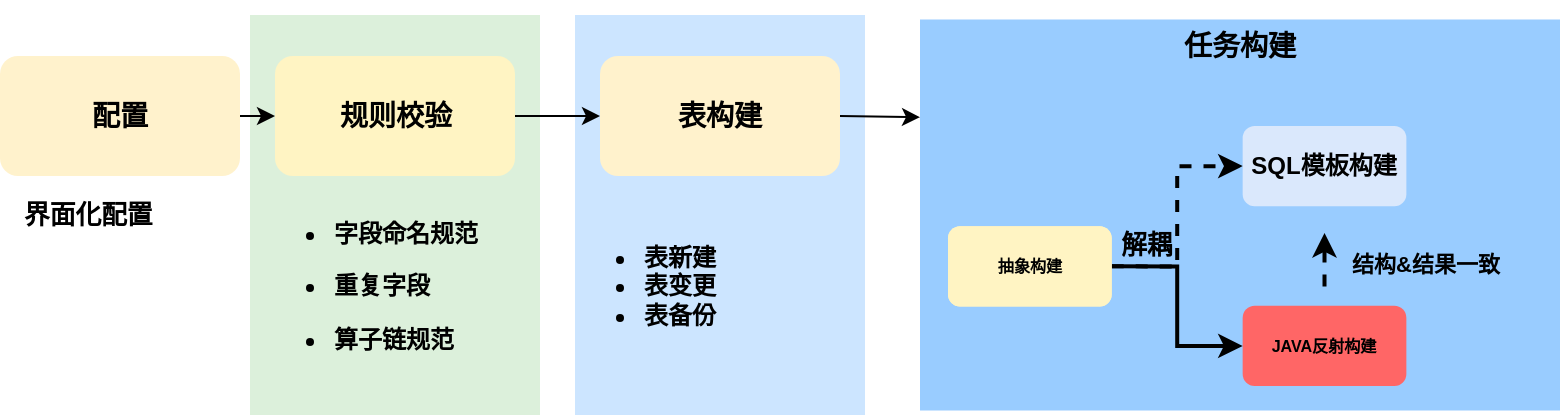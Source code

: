 <mxfile version="16.6.6" type="github">
  <diagram id="YuwCHeqFbcpFo9LPY-PJ" name="第 1 页">
    <mxGraphModel dx="1609" dy="513" grid="1" gridSize="10" guides="1" tooltips="1" connect="1" arrows="1" fold="1" page="1" pageScale="1" pageWidth="827" pageHeight="1169" math="0" shadow="0">
      <root>
        <mxCell id="0" />
        <mxCell id="1" parent="0" />
        <mxCell id="w1nu2tbLpvH_VEy28Hfz-15" value="" style="rounded=0;whiteSpace=wrap;html=1;fontFamily=Times New Roman;fontSize=11;fillColor=#CCE5FF;strokeColor=none;" parent="1" vertex="1">
          <mxGeometry x="227.5" y="534.5" width="145" height="200" as="geometry" />
        </mxCell>
        <mxCell id="3_1g0eFo5Rt5CnOM_eIa-54" value="" style="rounded=0;whiteSpace=wrap;html=1;fontFamily=Times New Roman;fontSize=11;fillColor=#DCF0DB;strokeColor=none;" parent="1" vertex="1">
          <mxGeometry x="65" y="534.5" width="145" height="200" as="geometry" />
        </mxCell>
        <mxCell id="3_1g0eFo5Rt5CnOM_eIa-15" style="edgeStyle=orthogonalEdgeStyle;rounded=0;orthogonalLoop=1;jettySize=auto;html=1;exitX=1;exitY=0.5;exitDx=0;exitDy=0;entryX=0;entryY=0.5;entryDx=0;entryDy=0;" parent="1" source="3_1g0eFo5Rt5CnOM_eIa-14" target="3_1g0eFo5Rt5CnOM_eIa-21" edge="1">
          <mxGeometry relative="1" as="geometry">
            <mxPoint x="210" y="585" as="targetPoint" />
          </mxGeometry>
        </mxCell>
        <mxCell id="3_1g0eFo5Rt5CnOM_eIa-14" value="&lt;h3&gt;配置&lt;/h3&gt;" style="rounded=1;whiteSpace=wrap;html=1;strokeColor=none;fillColor=#fff2cc;" parent="1" vertex="1">
          <mxGeometry x="-60" y="555" width="120" height="60" as="geometry" />
        </mxCell>
        <mxCell id="w1nu2tbLpvH_VEy28Hfz-14" style="edgeStyle=orthogonalEdgeStyle;rounded=0;orthogonalLoop=1;jettySize=auto;html=1;exitX=1;exitY=0.5;exitDx=0;exitDy=0;fontColor=#000000;" parent="1" source="3_1g0eFo5Rt5CnOM_eIa-21" target="w1nu2tbLpvH_VEy28Hfz-4" edge="1">
          <mxGeometry relative="1" as="geometry" />
        </mxCell>
        <mxCell id="3_1g0eFo5Rt5CnOM_eIa-21" value="&lt;h3&gt;规则校验&lt;/h3&gt;" style="rounded=1;whiteSpace=wrap;html=1;strokeColor=none;fillColor=#FFF4C3;" parent="1" vertex="1">
          <mxGeometry x="77.5" y="555" width="120" height="60" as="geometry" />
        </mxCell>
        <mxCell id="3_1g0eFo5Rt5CnOM_eIa-72" value="&lt;h3&gt;界面化配置&lt;/h3&gt;" style="text;html=1;strokeColor=none;fillColor=none;align=left;verticalAlign=middle;whiteSpace=wrap;rounded=0;fontFamily=Times New Roman;fontSize=11;fontColor=default;" parent="1" vertex="1">
          <mxGeometry x="-50" y="629.5" width="145" height="10" as="geometry" />
        </mxCell>
        <mxCell id="w1nu2tbLpvH_VEy28Hfz-4" value="&lt;h3&gt;表构建&lt;/h3&gt;" style="rounded=1;whiteSpace=wrap;html=1;strokeColor=none;fillColor=#fff2cc;" parent="1" vertex="1">
          <mxGeometry x="240" y="555" width="120" height="60" as="geometry" />
        </mxCell>
        <mxCell id="w1nu2tbLpvH_VEy28Hfz-13" value="&lt;h3&gt;&lt;h4&gt;&lt;ul&gt;&lt;li&gt;字段命名规范&lt;/li&gt;&lt;/ul&gt;&lt;ul&gt;&lt;li&gt;重复字段&lt;/li&gt;&lt;/ul&gt;&lt;ul&gt;&lt;li&gt;算子链规范&lt;/li&gt;&lt;/ul&gt;&lt;/h4&gt;&lt;/h3&gt;" style="text;html=1;strokeColor=none;fillColor=none;align=left;verticalAlign=middle;whiteSpace=wrap;rounded=0;fontColor=#000000;" parent="1" vertex="1">
          <mxGeometry x="65" y="635" width="165" height="70" as="geometry" />
        </mxCell>
        <mxCell id="w1nu2tbLpvH_VEy28Hfz-16" value="&lt;h3&gt;&lt;/h3&gt;&lt;h4&gt;&lt;ul&gt;&lt;li&gt;表新建&lt;/li&gt;&lt;li&gt;表变更&lt;/li&gt;&lt;li&gt;表备份&lt;/li&gt;&lt;/ul&gt;&lt;/h4&gt;" style="text;html=1;strokeColor=none;fillColor=none;align=left;verticalAlign=middle;whiteSpace=wrap;rounded=0;fontColor=#000000;" parent="1" vertex="1">
          <mxGeometry x="220" y="635" width="190" height="70" as="geometry" />
        </mxCell>
        <mxCell id="w1nu2tbLpvH_VEy28Hfz-18" value="" style="rounded=0;whiteSpace=wrap;html=1;fontFamily=Times New Roman;fontSize=11;fillColor=#99CCFF;strokeColor=none;" parent="1" vertex="1">
          <mxGeometry x="400" y="536.75" width="320" height="195.5" as="geometry" />
        </mxCell>
        <mxCell id="w1nu2tbLpvH_VEy28Hfz-22" value="&lt;h3&gt;任务构建&lt;/h3&gt;" style="text;html=1;strokeColor=none;fillColor=none;align=center;verticalAlign=middle;whiteSpace=wrap;rounded=0;fontColor=#000000;" parent="1" vertex="1">
          <mxGeometry x="530" y="534.5" width="60" height="30" as="geometry" />
        </mxCell>
        <mxCell id="w1nu2tbLpvH_VEy28Hfz-39" value="" style="group" parent="1" vertex="1" connectable="0">
          <mxGeometry x="414" y="590" width="290.0" height="130" as="geometry" />
        </mxCell>
        <mxCell id="3_1g0eFo5Rt5CnOM_eIa-6" value="&lt;h4&gt;SQL模板构建&lt;/h4&gt;" style="rounded=1;whiteSpace=wrap;html=1;strokeColor=none;fillColor=#dae8fc;" parent="w1nu2tbLpvH_VEy28Hfz-39" vertex="1">
          <mxGeometry x="147.329" width="81.85" height="40.103" as="geometry" />
        </mxCell>
        <mxCell id="MJIsDtoSRGlPTnnlGnTL-1" style="edgeStyle=orthogonalEdgeStyle;shape=connector;rounded=0;orthogonalLoop=1;jettySize=auto;html=1;labelBackgroundColor=default;fontFamily=Times New Roman;fontSize=11;fontColor=none;endArrow=classic;strokeColor=default;dashed=1;strokeWidth=2;" parent="w1nu2tbLpvH_VEy28Hfz-39" edge="1">
          <mxGeometry relative="1" as="geometry">
            <mxPoint x="188.254" y="80.206" as="sourcePoint" />
            <mxPoint x="188.254" y="53.47" as="targetPoint" />
          </mxGeometry>
        </mxCell>
        <mxCell id="3_1g0eFo5Rt5CnOM_eIa-8" value="&lt;h6&gt;JAVA反射构建&lt;/h6&gt;" style="rounded=1;whiteSpace=wrap;html=1;strokeColor=none;fillColor=#FF6666;" parent="w1nu2tbLpvH_VEy28Hfz-39" vertex="1">
          <mxGeometry x="147.329" y="89.897" width="81.85" height="40.103" as="geometry" />
        </mxCell>
        <mxCell id="3_1g0eFo5Rt5CnOM_eIa-17" style="edgeStyle=orthogonalEdgeStyle;rounded=0;orthogonalLoop=1;jettySize=auto;html=1;exitX=1;exitY=0.5;exitDx=0;exitDy=0;entryX=0;entryY=0.5;entryDx=0;entryDy=0;dashed=1;strokeWidth=2;" parent="w1nu2tbLpvH_VEy28Hfz-39" source="3_1g0eFo5Rt5CnOM_eIa-13" target="3_1g0eFo5Rt5CnOM_eIa-6" edge="1">
          <mxGeometry relative="1" as="geometry" />
        </mxCell>
        <mxCell id="3_1g0eFo5Rt5CnOM_eIa-18" style="edgeStyle=orthogonalEdgeStyle;rounded=0;orthogonalLoop=1;jettySize=auto;html=1;exitX=1;exitY=0.5;exitDx=0;exitDy=0;strokeWidth=2;" parent="w1nu2tbLpvH_VEy28Hfz-39" source="3_1g0eFo5Rt5CnOM_eIa-13" target="3_1g0eFo5Rt5CnOM_eIa-8" edge="1">
          <mxGeometry relative="1" as="geometry" />
        </mxCell>
        <mxCell id="3_1g0eFo5Rt5CnOM_eIa-13" value="&lt;h6&gt;抽象构建&lt;/h6&gt;" style="rounded=1;whiteSpace=wrap;html=1;strokeColor=none;fillColor=#FFF4C3;" parent="w1nu2tbLpvH_VEy28Hfz-39" vertex="1">
          <mxGeometry y="50.129" width="81.85" height="40.103" as="geometry" />
        </mxCell>
        <mxCell id="3_1g0eFo5Rt5CnOM_eIa-53" value="&lt;h3&gt;&lt;font face=&quot;Times New Roman&quot;&gt;解耦&lt;/font&gt;&lt;/h3&gt;" style="text;html=1;strokeColor=none;fillColor=none;align=center;verticalAlign=middle;whiteSpace=wrap;rounded=0;fontFamily=Helvetica;fontSize=11;fontColor=default;" parent="w1nu2tbLpvH_VEy28Hfz-39" vertex="1">
          <mxGeometry x="79.121" y="50.129" width="40.925" height="20.051" as="geometry" />
        </mxCell>
        <mxCell id="w1nu2tbLpvH_VEy28Hfz-41" value="&lt;h6&gt;抽象构建&lt;/h6&gt;" style="rounded=1;whiteSpace=wrap;html=1;strokeColor=none;fillColor=#FFF4C3;" parent="w1nu2tbLpvH_VEy28Hfz-39" vertex="1">
          <mxGeometry y="50.129" width="81.85" height="40.103" as="geometry" />
        </mxCell>
        <mxCell id="w1nu2tbLpvH_VEy28Hfz-49" value="&lt;h1&gt;&lt;font style=&quot;font-size: 11px&quot;&gt;结构&amp;amp;结果一&lt;/font&gt;&lt;span style=&quot;font-size: 11px&quot;&gt;致&lt;/span&gt;&lt;/h1&gt;" style="text;html=1;strokeColor=none;fillColor=none;align=center;verticalAlign=middle;whiteSpace=wrap;rounded=0;fontColor=#000000;" parent="w1nu2tbLpvH_VEy28Hfz-39" vertex="1">
          <mxGeometry x="187.92" y="60" width="102.08" height="10" as="geometry" />
        </mxCell>
        <mxCell id="w1nu2tbLpvH_VEy28Hfz-48" value="" style="endArrow=classic;html=1;rounded=0;fontColor=#000000;exitX=1;exitY=0.5;exitDx=0;exitDy=0;entryX=0;entryY=0.25;entryDx=0;entryDy=0;" parent="1" source="w1nu2tbLpvH_VEy28Hfz-4" target="w1nu2tbLpvH_VEy28Hfz-18" edge="1">
          <mxGeometry width="50" height="50" relative="1" as="geometry">
            <mxPoint x="360" y="820" as="sourcePoint" />
            <mxPoint x="410" y="770" as="targetPoint" />
          </mxGeometry>
        </mxCell>
      </root>
    </mxGraphModel>
  </diagram>
</mxfile>
